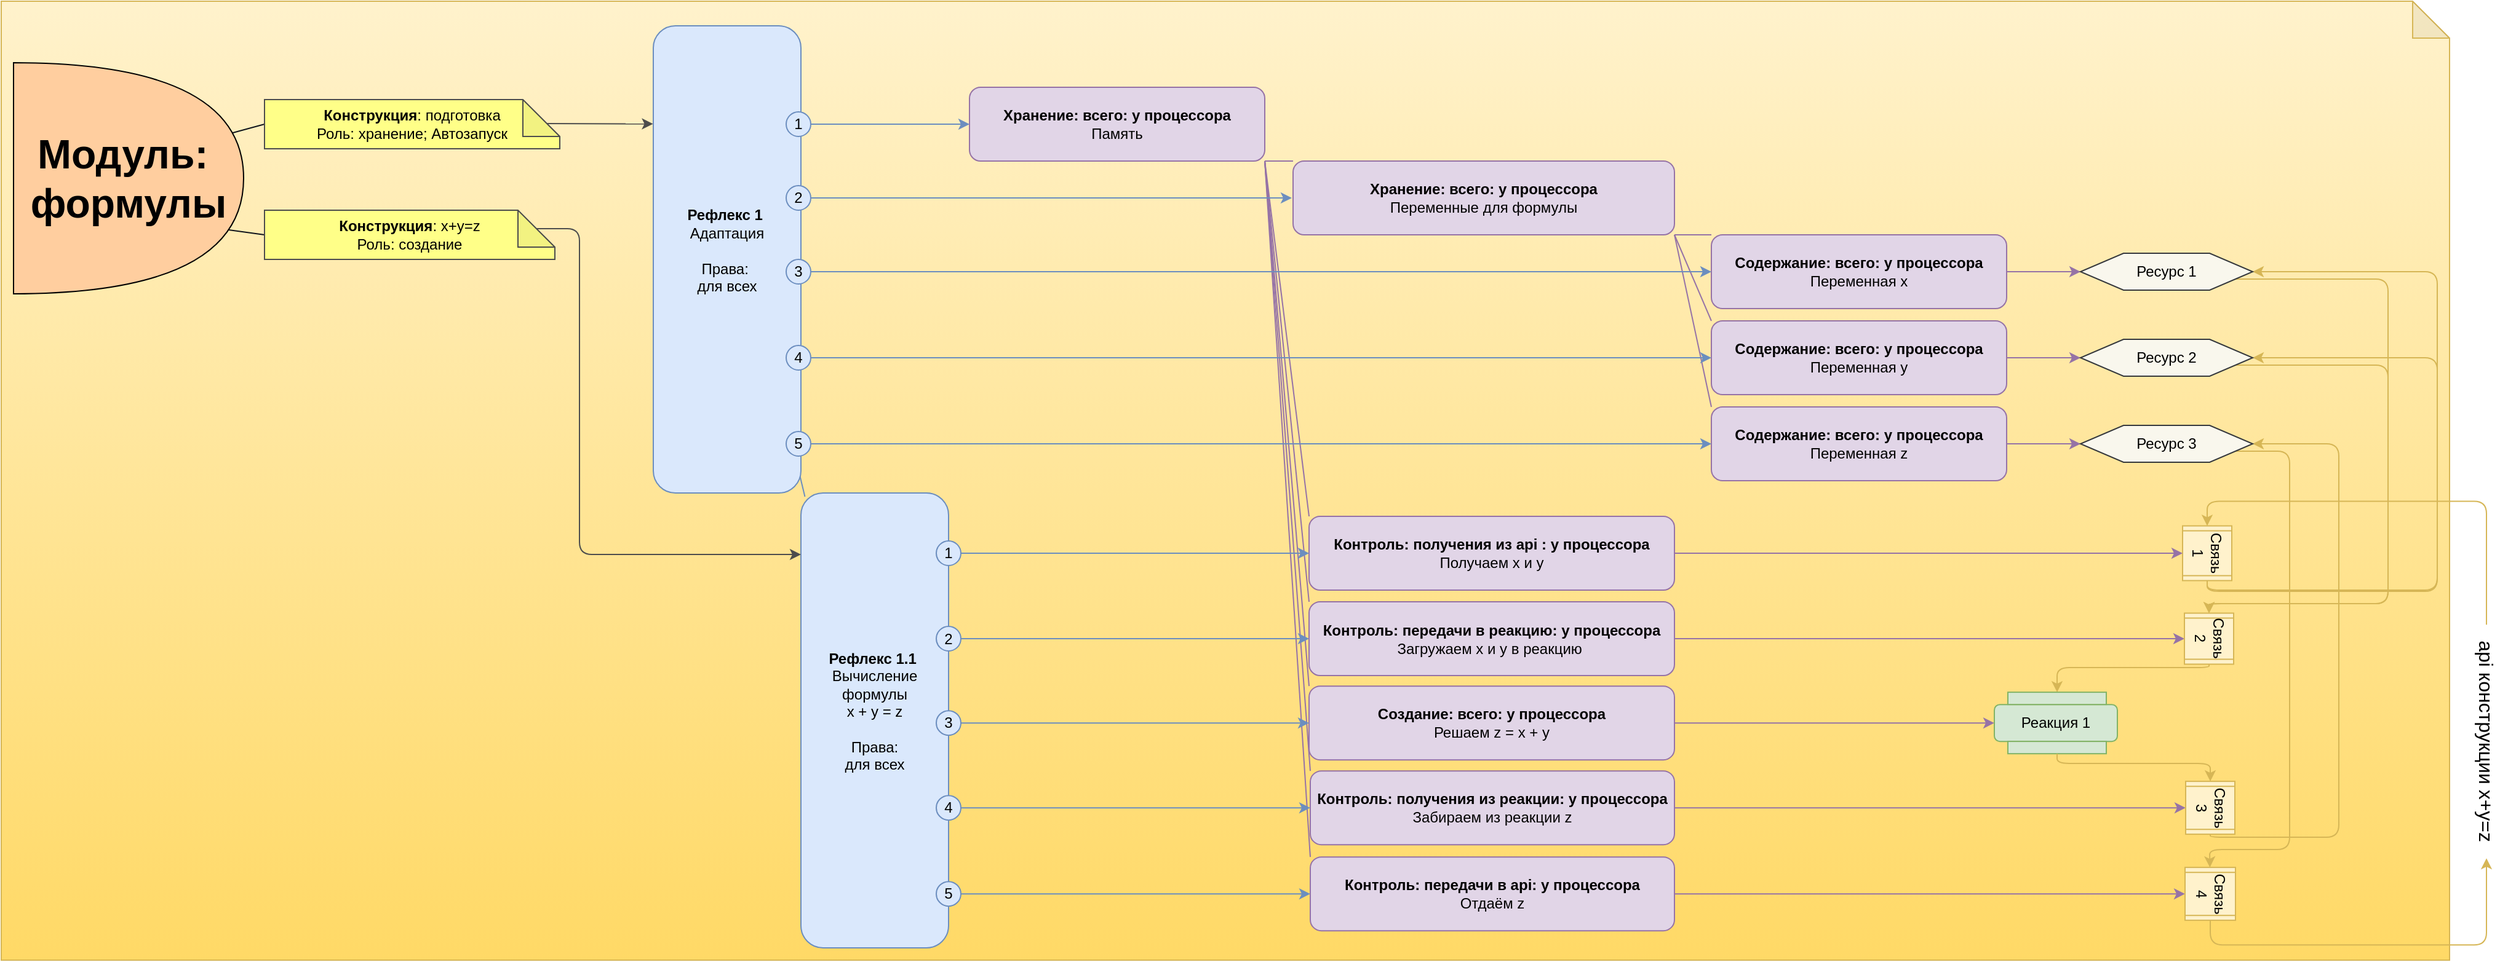 <mxfile version="13.0.3" type="device"><diagram id="IWoDQz7ktISckmcvzvKT" name="Page-1"><mxGraphModel dx="1749" dy="339" grid="1" gridSize="10" guides="1" tooltips="1" connect="1" arrows="1" fold="1" page="1" pageScale="1" pageWidth="291" pageHeight="413" math="0" shadow="0"><root><mxCell id="0"/><mxCell id="1" parent="0"/><mxCell id="nHxGfJBe9Yvu1xIb-pYi-101" value="" style="shape=note;whiteSpace=wrap;html=1;backgroundOutline=1;darkOpacity=0.05;fillColor=#fff2cc;strokeColor=#d6b656;gradientColor=#ffd966;" parent="1" vertex="1"><mxGeometry x="-890" y="30" width="1990" height="780" as="geometry"/></mxCell><mxCell id="nHxGfJBe9Yvu1xIb-pYi-81" style="edgeStyle=none;orthogonalLoop=1;jettySize=auto;html=1;entryX=0;entryY=0;entryDx=0;entryDy=0;strokeColor=#9673A6;exitX=1;exitY=1;exitDx=0;exitDy=0;endArrow=none;endFill=0;" parent="1" source="jNdQBvtchNghNJWm35QC-17" target="jNdQBvtchNghNJWm35QC-30" edge="1"><mxGeometry relative="1" as="geometry"><mxPoint x="160" y="145" as="sourcePoint"/></mxGeometry></mxCell><mxCell id="nHxGfJBe9Yvu1xIb-pYi-83" style="edgeStyle=none;orthogonalLoop=1;jettySize=auto;html=1;exitX=1;exitY=1;exitDx=0;exitDy=0;entryX=0;entryY=0;entryDx=0;entryDy=0;strokeColor=#9673A6;endArrow=none;endFill=0;" parent="1" source="jNdQBvtchNghNJWm35QC-17" target="nHxGfJBe9Yvu1xIb-pYi-44" edge="1"><mxGeometry relative="1" as="geometry"/></mxCell><mxCell id="nHxGfJBe9Yvu1xIb-pYi-84" style="edgeStyle=none;orthogonalLoop=1;jettySize=auto;html=1;exitX=1;exitY=1;exitDx=0;exitDy=0;entryX=0;entryY=0;entryDx=0;entryDy=0;endArrow=none;endFill=0;strokeColor=#9673A6;" parent="1" source="jNdQBvtchNghNJWm35QC-17" target="nHxGfJBe9Yvu1xIb-pYi-58" edge="1"><mxGeometry relative="1" as="geometry"/></mxCell><mxCell id="nHxGfJBe9Yvu1xIb-pYi-89" style="edgeStyle=none;orthogonalLoop=1;jettySize=auto;html=1;exitX=1;exitY=1;exitDx=0;exitDy=0;entryX=0;entryY=0;entryDx=0;entryDy=0;endArrow=none;endFill=0;strokeColor=#9673A6;" parent="1" source="jNdQBvtchNghNJWm35QC-17" target="nHxGfJBe9Yvu1xIb-pYi-70" edge="1"><mxGeometry relative="1" as="geometry"/></mxCell><mxCell id="nHxGfJBe9Yvu1xIb-pYi-90" style="edgeStyle=none;orthogonalLoop=1;jettySize=auto;html=1;exitX=1;exitY=1;exitDx=0;exitDy=0;entryX=0;entryY=0;entryDx=0;entryDy=0;endArrow=none;endFill=0;strokeColor=#9673A6;" parent="1" source="jNdQBvtchNghNJWm35QC-17" target="nHxGfJBe9Yvu1xIb-pYi-62" edge="1"><mxGeometry relative="1" as="geometry"/></mxCell><mxCell id="nHxGfJBe9Yvu1xIb-pYi-91" style="edgeStyle=none;orthogonalLoop=1;jettySize=auto;html=1;exitX=1;exitY=1;exitDx=0;exitDy=0;entryX=0;entryY=0;entryDx=0;entryDy=0;endArrow=none;endFill=0;strokeColor=#9673A6;" parent="1" source="jNdQBvtchNghNJWm35QC-17" target="nHxGfJBe9Yvu1xIb-pYi-64" edge="1"><mxGeometry relative="1" as="geometry"/></mxCell><mxCell id="jNdQBvtchNghNJWm35QC-17" value="&lt;b&gt;Хранение: всего: у&amp;nbsp;&lt;/b&gt;&lt;b&gt;процессора&lt;/b&gt;&lt;br&gt;Память" style="rounded=1;whiteSpace=wrap;html=1;fillColor=#E1D5E7;strokeColor=#9673A6;gradientColor=none;" parent="1" vertex="1"><mxGeometry x="-103" y="100" width="240" height="60" as="geometry"/></mxCell><mxCell id="WFIkOmxRutsBIOssCcOW-5" style="edgeStyle=orthogonalEdgeStyle;rounded=0;orthogonalLoop=1;jettySize=auto;html=1;exitX=1;exitY=0.5;exitDx=0;exitDy=0;entryX=0;entryY=0.5;entryDx=0;entryDy=0;strokeColor=#9673A6;" parent="1" source="jNdQBvtchNghNJWm35QC-48" target="WFIkOmxRutsBIOssCcOW-2" edge="1"><mxGeometry relative="1" as="geometry"/></mxCell><mxCell id="jNdQBvtchNghNJWm35QC-48" value="&lt;b&gt;Содержание: всего: у&amp;nbsp;&lt;/b&gt;&lt;b&gt;процессора&lt;/b&gt;&lt;br&gt;Переменная z" style="rounded=1;whiteSpace=wrap;html=1;fillColor=#e1d5e7;strokeColor=#9673a6;" parent="1" vertex="1"><mxGeometry x="500" y="360" width="240" height="60" as="geometry"/></mxCell><mxCell id="WFIkOmxRutsBIOssCcOW-6" style="edgeStyle=orthogonalEdgeStyle;rounded=1;orthogonalLoop=1;jettySize=auto;html=1;exitX=1;exitY=0.5;exitDx=0;exitDy=0;entryX=1;entryY=0.5;entryDx=0;entryDy=0;strokeColor=#D6B656;" parent="1" source="jNdQBvtchNghNJWm35QC-35" target="540S_wPe1lnna2anKehK-1" edge="1"><mxGeometry relative="1" as="geometry"><Array as="points"><mxPoint x="903" y="509"/><mxPoint x="1090" y="509"/><mxPoint x="1090" y="250"/></Array></mxGeometry></mxCell><mxCell id="WFIkOmxRutsBIOssCcOW-7" style="edgeStyle=orthogonalEdgeStyle;rounded=1;orthogonalLoop=1;jettySize=auto;html=1;exitX=1;exitY=0.5;exitDx=0;exitDy=0;entryX=1;entryY=0.5;entryDx=0;entryDy=0;strokeColor=#D6B656;" parent="1" source="jNdQBvtchNghNJWm35QC-35" target="WFIkOmxRutsBIOssCcOW-1" edge="1"><mxGeometry relative="1" as="geometry"><Array as="points"><mxPoint x="903" y="510"/><mxPoint x="1090" y="510"/><mxPoint x="1090" y="320"/></Array></mxGeometry></mxCell><mxCell id="jNdQBvtchNghNJWm35QC-35" value="Связь 1" style="shape=process;whiteSpace=wrap;html=1;backgroundOutline=1;fillColor=#fff2cc;strokeColor=#D6B656;rotation=90;" parent="1" vertex="1"><mxGeometry x="880.75" y="459" width="44.5" height="40" as="geometry"/></mxCell><mxCell id="nHxGfJBe9Yvu1xIb-pYi-92" style="edgeStyle=none;orthogonalLoop=1;jettySize=auto;html=1;exitX=1;exitY=1;exitDx=0;exitDy=0;entryX=0;entryY=0;entryDx=0;entryDy=0;endArrow=none;endFill=0;strokeColor=#9673A6;" parent="1" source="nHxGfJBe9Yvu1xIb-pYi-44" target="jNdQBvtchNghNJWm35QC-46" edge="1"><mxGeometry relative="1" as="geometry"/></mxCell><mxCell id="nHxGfJBe9Yvu1xIb-pYi-93" style="edgeStyle=none;orthogonalLoop=1;jettySize=auto;html=1;exitX=1;exitY=1;exitDx=0;exitDy=0;entryX=0;entryY=0;entryDx=0;entryDy=0;endArrow=none;endFill=0;strokeColor=#9673A6;" parent="1" source="nHxGfJBe9Yvu1xIb-pYi-44" target="jNdQBvtchNghNJWm35QC-47" edge="1"><mxGeometry relative="1" as="geometry"/></mxCell><mxCell id="nHxGfJBe9Yvu1xIb-pYi-94" style="edgeStyle=none;orthogonalLoop=1;jettySize=auto;html=1;exitX=1;exitY=1;exitDx=0;exitDy=0;entryX=0;entryY=0;entryDx=0;entryDy=0;endArrow=none;endFill=0;strokeColor=#9673A6;" parent="1" source="nHxGfJBe9Yvu1xIb-pYi-44" target="jNdQBvtchNghNJWm35QC-48" edge="1"><mxGeometry relative="1" as="geometry"/></mxCell><mxCell id="nHxGfJBe9Yvu1xIb-pYi-44" value="&lt;b&gt;Хранение: всего: у&amp;nbsp;&lt;/b&gt;&lt;b&gt;процессора&lt;/b&gt;&lt;br&gt;Переменные для формулы" style="rounded=1;whiteSpace=wrap;html=1;fillColor=#e1d5e7;strokeColor=#9673a6;gradientColor=none;" parent="1" vertex="1"><mxGeometry x="160" y="160" width="310" height="60" as="geometry"/></mxCell><mxCell id="WFIkOmxRutsBIOssCcOW-3" style="edgeStyle=orthogonalEdgeStyle;rounded=0;orthogonalLoop=1;jettySize=auto;html=1;exitX=1;exitY=0.5;exitDx=0;exitDy=0;entryX=0;entryY=0.5;entryDx=0;entryDy=0;strokeColor=#9673A6;" parent="1" source="jNdQBvtchNghNJWm35QC-46" target="540S_wPe1lnna2anKehK-1" edge="1"><mxGeometry relative="1" as="geometry"/></mxCell><mxCell id="jNdQBvtchNghNJWm35QC-46" value="&lt;b&gt;Содержание: всего: у&amp;nbsp;&lt;/b&gt;&lt;b&gt;процессора&lt;/b&gt;&lt;br&gt;Переменная x" style="rounded=1;whiteSpace=wrap;html=1;fillColor=#e1d5e7;strokeColor=#9673A6;" parent="1" vertex="1"><mxGeometry x="500" y="220" width="240" height="60" as="geometry"/></mxCell><mxCell id="WFIkOmxRutsBIOssCcOW-4" style="edgeStyle=orthogonalEdgeStyle;rounded=0;orthogonalLoop=1;jettySize=auto;html=1;exitX=1;exitY=0.5;exitDx=0;exitDy=0;entryX=0;entryY=0.5;entryDx=0;entryDy=0;strokeColor=#9673A6;" parent="1" source="jNdQBvtchNghNJWm35QC-47" target="WFIkOmxRutsBIOssCcOW-1" edge="1"><mxGeometry relative="1" as="geometry"/></mxCell><mxCell id="jNdQBvtchNghNJWm35QC-47" value="&lt;b&gt;Содержание: всего: у&amp;nbsp;&lt;/b&gt;&lt;b&gt;процессора&lt;/b&gt;&lt;br&gt;Переменная y" style="rounded=1;whiteSpace=wrap;html=1;fillColor=#e1d5e7;strokeColor=#9673a6;" parent="1" vertex="1"><mxGeometry x="500" y="290" width="240" height="60" as="geometry"/></mxCell><mxCell id="nHxGfJBe9Yvu1xIb-pYi-142" style="edgeStyle=orthogonalEdgeStyle;orthogonalLoop=1;jettySize=auto;html=1;exitX=1;exitY=0.5;exitDx=0;exitDy=0;entryX=0.5;entryY=1;entryDx=0;entryDy=0;endArrow=classic;endFill=1;strokeColor=#9673A6;" parent="1" source="jNdQBvtchNghNJWm35QC-30" target="jNdQBvtchNghNJWm35QC-35" edge="1"><mxGeometry relative="1" as="geometry"/></mxCell><mxCell id="jNdQBvtchNghNJWm35QC-30" value="&lt;b&gt;Контроль:&amp;nbsp;&lt;/b&gt;&lt;b&gt;получения из&amp;nbsp;&lt;/b&gt;&lt;b&gt;api : у&amp;nbsp;&lt;/b&gt;&lt;b&gt;процессора&lt;/b&gt;&lt;br&gt;Получаем x и y" style="rounded=1;whiteSpace=wrap;html=1;fillColor=#e1d5e7;strokeColor=#9673A6;gradientColor=none;" parent="1" vertex="1"><mxGeometry x="173" y="449" width="297" height="60" as="geometry"/></mxCell><mxCell id="nHxGfJBe9Yvu1xIb-pYi-143" style="edgeStyle=orthogonalEdgeStyle;orthogonalLoop=1;jettySize=auto;html=1;exitX=1;exitY=0.5;exitDx=0;exitDy=0;entryX=0.5;entryY=1;entryDx=0;entryDy=0;endArrow=classic;endFill=1;strokeColor=#9673A6;" parent="1" source="nHxGfJBe9Yvu1xIb-pYi-58" target="nHxGfJBe9Yvu1xIb-pYi-102" edge="1"><mxGeometry relative="1" as="geometry"/></mxCell><mxCell id="nHxGfJBe9Yvu1xIb-pYi-58" value="&lt;b&gt;Контроль: передачи в реакцию: у&amp;nbsp;&lt;/b&gt;&lt;b&gt;процессора&lt;/b&gt;&lt;br&gt;Загружаем x и y в реакцию&amp;nbsp;" style="rounded=1;whiteSpace=wrap;html=1;fillColor=#e1d5e7;strokeColor=#9673a6;gradientColor=none;" parent="1" vertex="1"><mxGeometry x="173" y="518.5" width="297" height="60" as="geometry"/></mxCell><mxCell id="nHxGfJBe9Yvu1xIb-pYi-145" style="edgeStyle=orthogonalEdgeStyle;orthogonalLoop=1;jettySize=auto;html=1;exitX=1;exitY=0.5;exitDx=0;exitDy=0;entryX=0.5;entryY=1;entryDx=0;entryDy=0;endArrow=classic;endFill=1;strokeColor=#9673A6;" parent="1" source="nHxGfJBe9Yvu1xIb-pYi-62" target="nHxGfJBe9Yvu1xIb-pYi-108" edge="1"><mxGeometry relative="1" as="geometry"/></mxCell><mxCell id="nHxGfJBe9Yvu1xIb-pYi-62" value="&lt;b&gt;Контроль: получения из реакции: у&amp;nbsp;&lt;/b&gt;&lt;b&gt;процессора&lt;/b&gt;&lt;br&gt;Забираем из реакции z" style="rounded=1;whiteSpace=wrap;html=1;fillColor=#e1d5e7;strokeColor=#9673a6;gradientColor=none;" parent="1" vertex="1"><mxGeometry x="174" y="656.07" width="296" height="60" as="geometry"/></mxCell><mxCell id="nHxGfJBe9Yvu1xIb-pYi-146" style="edgeStyle=orthogonalEdgeStyle;orthogonalLoop=1;jettySize=auto;html=1;exitX=1;exitY=0.5;exitDx=0;exitDy=0;entryX=0.5;entryY=1;entryDx=0;entryDy=0;endArrow=classic;endFill=1;strokeColor=#9673A6;" parent="1" source="nHxGfJBe9Yvu1xIb-pYi-64" target="nHxGfJBe9Yvu1xIb-pYi-112" edge="1"><mxGeometry relative="1" as="geometry"/></mxCell><mxCell id="nHxGfJBe9Yvu1xIb-pYi-64" value="&lt;b&gt;Контроль: передачи в api: у&amp;nbsp;&lt;/b&gt;&lt;b&gt;процессора&lt;/b&gt;&lt;br&gt;Отдаём z" style="rounded=1;whiteSpace=wrap;html=1;fillColor=#e1d5e7;strokeColor=#9673a6;gradientColor=none;" parent="1" vertex="1"><mxGeometry x="174" y="726.07" width="296" height="60" as="geometry"/></mxCell><mxCell id="nHxGfJBe9Yvu1xIb-pYi-144" style="orthogonalLoop=1;jettySize=auto;html=1;exitX=1;exitY=0.5;exitDx=0;exitDy=0;endArrow=classic;endFill=1;strokeColor=#9673A6;entryX=0;entryY=0.5;entryDx=0;entryDy=0;" parent="1" source="nHxGfJBe9Yvu1xIb-pYi-70" target="jNdQBvtchNghNJWm35QC-61" edge="1"><mxGeometry relative="1" as="geometry"/></mxCell><mxCell id="nHxGfJBe9Yvu1xIb-pYi-70" value="&lt;b&gt;Создание: всего: у&amp;nbsp;&lt;/b&gt;&lt;b&gt;процессора&lt;/b&gt;&lt;br&gt;Решаем z = x + y" style="rounded=1;whiteSpace=wrap;html=1;fillColor=#e1d5e7;strokeColor=#9673a6;" parent="1" vertex="1"><mxGeometry x="173" y="587.07" width="297" height="60" as="geometry"/></mxCell><mxCell id="nHxGfJBe9Yvu1xIb-pYi-115" style="orthogonalLoop=1;jettySize=auto;html=1;endArrow=classic;endFill=1;strokeColor=#6C8EBF;entryX=0;entryY=0.5;entryDx=0;entryDy=0;exitX=1;exitY=0.5;exitDx=0;exitDy=0;" parent="1" source="nHxGfJBe9Yvu1xIb-pYi-120" target="jNdQBvtchNghNJWm35QC-30" edge="1"><mxGeometry relative="1" as="geometry"/></mxCell><mxCell id="ME2nuKsU9sZMFdLwtgpt-5" style="rounded=0;orthogonalLoop=1;jettySize=auto;html=1;entryX=0.97;entryY=0.933;entryDx=0;entryDy=0;entryPerimeter=0;endArrow=none;endFill=0;exitX=0.027;exitY=0.008;exitDx=0;exitDy=0;exitPerimeter=0;strokeColor=#6C8EBF;" parent="1" source="nHxGfJBe9Yvu1xIb-pYi-95" target="ME2nuKsU9sZMFdLwtgpt-3" edge="1"><mxGeometry relative="1" as="geometry"><mxPoint x="-240" y="170" as="sourcePoint"/></mxGeometry></mxCell><mxCell id="ME2nuKsU9sZMFdLwtgpt-11" style="rounded=1;orthogonalLoop=1;jettySize=auto;html=1;exitX=1;exitY=0.5;exitDx=0;exitDy=0;endArrow=classic;endFill=1;strokeColor=#6C8EBF;" parent="1" source="ME2nuKsU9sZMFdLwtgpt-18" edge="1"><mxGeometry relative="1" as="geometry"><mxPoint x="159" y="190" as="targetPoint"/></mxGeometry></mxCell><mxCell id="ME2nuKsU9sZMFdLwtgpt-12" style="edgeStyle=none;rounded=1;orthogonalLoop=1;jettySize=auto;html=1;exitX=1;exitY=0.5;exitDx=0;exitDy=0;entryX=0;entryY=0.5;entryDx=0;entryDy=0;endArrow=classic;endFill=1;strokeColor=#6C8EBF;" parent="1" source="ME2nuKsU9sZMFdLwtgpt-22" target="jNdQBvtchNghNJWm35QC-46" edge="1"><mxGeometry relative="1" as="geometry"/></mxCell><mxCell id="nHxGfJBe9Yvu1xIb-pYi-95" value="&lt;b&gt;Рефлекс 1.1&lt;/b&gt;&lt;span&gt;&amp;nbsp;&lt;/span&gt;&lt;br&gt;&lt;span&gt;Вычисление формулы &lt;br&gt;x + y = z&lt;br&gt;&lt;br&gt;Права: &lt;br&gt;для всех&lt;br&gt;&lt;br&gt;&lt;/span&gt;" style="rounded=1;whiteSpace=wrap;html=1;strokeColor=#6C8EBF;fillColor=#DAE8FC;align=center;verticalAlign=middle;" parent="1" vertex="1"><mxGeometry x="-240" y="430" width="120" height="370" as="geometry"/></mxCell><mxCell id="WFIkOmxRutsBIOssCcOW-10" style="edgeStyle=orthogonalEdgeStyle;rounded=1;orthogonalLoop=1;jettySize=auto;html=1;exitX=1;exitY=0.5;exitDx=0;exitDy=0;entryX=0.5;entryY=0;entryDx=0;entryDy=0;strokeColor=#D6B656;" parent="1" source="nHxGfJBe9Yvu1xIb-pYi-102" target="LBzMdRxcGkZavjEwAaso-1" edge="1"><mxGeometry relative="1" as="geometry"><Array as="points"><mxPoint x="905" y="572"/><mxPoint x="781" y="572"/></Array></mxGeometry></mxCell><mxCell id="nHxGfJBe9Yvu1xIb-pYi-102" value="Связь 2" style="shape=process;whiteSpace=wrap;html=1;backgroundOutline=1;fillColor=#fff2cc;strokeColor=#D6B656;rotation=90;" parent="1" vertex="1"><mxGeometry x="883.75" y="528.5" width="41.5" height="40" as="geometry"/></mxCell><mxCell id="WFIkOmxRutsBIOssCcOW-12" style="rounded=1;orthogonalLoop=1;jettySize=auto;html=1;exitX=1;exitY=0.5;exitDx=0;exitDy=0;entryX=1;entryY=0.5;entryDx=0;entryDy=0;strokeColor=#D6B656;edgeStyle=orthogonalEdgeStyle;" parent="1" source="nHxGfJBe9Yvu1xIb-pYi-108" target="WFIkOmxRutsBIOssCcOW-2" edge="1"><mxGeometry relative="1" as="geometry"><Array as="points"><mxPoint x="906" y="710"/><mxPoint x="1010" y="710"/><mxPoint x="1010" y="390"/></Array></mxGeometry></mxCell><mxCell id="nHxGfJBe9Yvu1xIb-pYi-108" value="Связь 3" style="shape=process;whiteSpace=wrap;html=1;backgroundOutline=1;fillColor=#fff2cc;strokeColor=#D6B656;rotation=90;" parent="1" vertex="1"><mxGeometry x="884" y="666.07" width="43" height="40" as="geometry"/></mxCell><mxCell id="WFIkOmxRutsBIOssCcOW-16" style="edgeStyle=orthogonalEdgeStyle;rounded=1;orthogonalLoop=1;jettySize=auto;html=1;exitX=1;exitY=0.5;exitDx=0;exitDy=0;entryX=1;entryY=0.5;entryDx=0;entryDy=0;strokeColor=#D6B656;" parent="1" source="nHxGfJBe9Yvu1xIb-pYi-112" target="WFIkOmxRutsBIOssCcOW-13" edge="1"><mxGeometry relative="1" as="geometry"/></mxCell><mxCell id="nHxGfJBe9Yvu1xIb-pYi-112" value="Связь 4" style="shape=process;whiteSpace=wrap;html=1;backgroundOutline=1;fillColor=#fff2cc;strokeColor=#D6B656;rotation=90;" parent="1" vertex="1"><mxGeometry x="884" y="735.57" width="43" height="41" as="geometry"/></mxCell><mxCell id="nHxGfJBe9Yvu1xIb-pYi-116" style="edgeStyle=orthogonalEdgeStyle;orthogonalLoop=1;jettySize=auto;html=1;endArrow=classic;endFill=1;strokeColor=#6C8EBF;entryX=0;entryY=0.5;entryDx=0;entryDy=0;" parent="1" source="nHxGfJBe9Yvu1xIb-pYi-121" target="nHxGfJBe9Yvu1xIb-pYi-58" edge="1"><mxGeometry relative="1" as="geometry"><mxPoint x="-120.0" y="548.154" as="sourcePoint"/><mxPoint x="170" y="548" as="targetPoint"/><Array as="points"/></mxGeometry></mxCell><mxCell id="nHxGfJBe9Yvu1xIb-pYi-117" style="edgeStyle=orthogonalEdgeStyle;orthogonalLoop=1;jettySize=auto;html=1;endArrow=classic;endFill=1;strokeColor=#6C8EBF;entryX=0;entryY=0.5;entryDx=0;entryDy=0;" parent="1" source="nHxGfJBe9Yvu1xIb-pYi-124" target="nHxGfJBe9Yvu1xIb-pYi-70" edge="1"><mxGeometry relative="1" as="geometry"><mxPoint x="-120.0" y="616.724" as="sourcePoint"/><mxPoint x="170" y="617" as="targetPoint"/><Array as="points"/></mxGeometry></mxCell><mxCell id="nHxGfJBe9Yvu1xIb-pYi-118" style="edgeStyle=orthogonalEdgeStyle;orthogonalLoop=1;jettySize=auto;html=1;endArrow=classic;endFill=1;strokeColor=#6C8EBF;entryX=0;entryY=0.5;entryDx=0;entryDy=0;" parent="1" source="nHxGfJBe9Yvu1xIb-pYi-126" target="nHxGfJBe9Yvu1xIb-pYi-62" edge="1"><mxGeometry relative="1" as="geometry"><mxPoint x="-120.0" y="691.724" as="sourcePoint"/><mxPoint x="170" y="692" as="targetPoint"/><Array as="points"/></mxGeometry></mxCell><mxCell id="nHxGfJBe9Yvu1xIb-pYi-119" style="edgeStyle=orthogonalEdgeStyle;orthogonalLoop=1;jettySize=auto;html=1;endArrow=classic;endFill=1;strokeColor=#6C8EBF;entryX=0;entryY=0.5;entryDx=0;entryDy=0;" parent="1" source="nHxGfJBe9Yvu1xIb-pYi-128" target="nHxGfJBe9Yvu1xIb-pYi-64" edge="1"><mxGeometry relative="1" as="geometry"><mxPoint x="-120.0" y="766.744" as="sourcePoint"/><mxPoint x="170" y="767" as="targetPoint"/><Array as="points"/></mxGeometry></mxCell><mxCell id="nHxGfJBe9Yvu1xIb-pYi-120" value="1" style="ellipse;whiteSpace=wrap;html=1;strokeColor=#6C8EBF;fillColor=#DAE8FC;" parent="1" vertex="1"><mxGeometry x="-130" y="469" width="20" height="20" as="geometry"/></mxCell><mxCell id="nHxGfJBe9Yvu1xIb-pYi-121" value="2" style="ellipse;whiteSpace=wrap;html=1;strokeColor=#6C8EBF;fillColor=#DAE8FC;" parent="1" vertex="1"><mxGeometry x="-130" y="538.5" width="20" height="20" as="geometry"/></mxCell><mxCell id="nHxGfJBe9Yvu1xIb-pYi-124" value="3" style="ellipse;whiteSpace=wrap;html=1;strokeColor=#6C8EBF;fillColor=#DAE8FC;" parent="1" vertex="1"><mxGeometry x="-130" y="607.07" width="20" height="20" as="geometry"/></mxCell><mxCell id="nHxGfJBe9Yvu1xIb-pYi-126" value="4" style="ellipse;whiteSpace=wrap;html=1;strokeColor=#6C8EBF;fillColor=#DAE8FC;" parent="1" vertex="1"><mxGeometry x="-130" y="676.07" width="20" height="20" as="geometry"/></mxCell><mxCell id="nHxGfJBe9Yvu1xIb-pYi-128" value="5" style="ellipse;whiteSpace=wrap;html=1;strokeColor=#6C8EBF;fillColor=#DAE8FC;" parent="1" vertex="1"><mxGeometry x="-130" y="746.07" width="20" height="20" as="geometry"/></mxCell><mxCell id="SzVXZZs9LK40zCadxzkv-32" value="" style="group" parent="1" vertex="1" connectable="0"><mxGeometry x="730" y="592.07" width="100" height="50" as="geometry"/></mxCell><mxCell id="jNdQBvtchNghNJWm35QC-61" value="Реакция&amp;nbsp;1" style="rounded=1;whiteSpace=wrap;html=1;fillColor=#d5e8d4;strokeColor=#82B366;" parent="SzVXZZs9LK40zCadxzkv-32" vertex="1"><mxGeometry y="10" width="100" height="30" as="geometry"/></mxCell><mxCell id="LBzMdRxcGkZavjEwAaso-1" value="" style="rounded=0;whiteSpace=wrap;html=1;fillColor=#D5E8D4;strokeColor=#82B366;" parent="SzVXZZs9LK40zCadxzkv-32" vertex="1"><mxGeometry x="11" width="80" height="10" as="geometry"/></mxCell><mxCell id="LBzMdRxcGkZavjEwAaso-3" value="" style="rounded=0;whiteSpace=wrap;html=1;fillColor=#D5E8D4;strokeColor=#82B366;" parent="SzVXZZs9LK40zCadxzkv-32" vertex="1"><mxGeometry x="11" y="40" width="80" height="10" as="geometry"/></mxCell><mxCell id="ME2nuKsU9sZMFdLwtgpt-10" style="rounded=1;orthogonalLoop=1;jettySize=auto;html=1;exitX=0;exitY=0;exitDx=221;exitDy=15;exitPerimeter=0;endArrow=classic;endFill=1;strokeColor=#4D4D4D;edgeStyle=orthogonalEdgeStyle;" parent="1" source="8HSw0tYaUXD2y34s136C-14" edge="1"><mxGeometry relative="1" as="geometry"><mxPoint x="-240" y="480" as="targetPoint"/><Array as="points"><mxPoint x="-420" y="215"/><mxPoint x="-420" y="480"/><mxPoint x="-240" y="480"/></Array></mxGeometry></mxCell><mxCell id="ME2nuKsU9sZMFdLwtgpt-16" style="edgeStyle=none;rounded=1;orthogonalLoop=1;jettySize=auto;html=1;exitX=0;exitY=0.5;exitDx=0;exitDy=0;exitPerimeter=0;entryX=0.931;entryY=0.723;entryDx=0;entryDy=0;entryPerimeter=0;endArrow=none;endFill=0;strokeColor=#10151C;" parent="1" source="8HSw0tYaUXD2y34s136C-14" target="ME2nuKsU9sZMFdLwtgpt-15" edge="1"><mxGeometry relative="1" as="geometry"/></mxCell><mxCell id="8HSw0tYaUXD2y34s136C-14" value="&lt;b&gt;Конструкция&lt;/b&gt;:&amp;nbsp;x+y=z&lt;br&gt;Роль: создание" style="shape=note;whiteSpace=wrap;html=1;backgroundOutline=1;darkOpacity=0.05;fillColor=#FFFF88;strokeColor=#4D4D4D;" parent="1" vertex="1"><mxGeometry x="-676" y="200" width="236" height="40" as="geometry"/></mxCell><mxCell id="WFIkOmxRutsBIOssCcOW-8" style="rounded=1;orthogonalLoop=1;jettySize=auto;html=1;exitX=1;exitY=0.75;exitDx=0;exitDy=0;entryX=0;entryY=0.5;entryDx=0;entryDy=0;strokeColor=#D6B656;edgeStyle=orthogonalEdgeStyle;" parent="1" source="540S_wPe1lnna2anKehK-1" target="nHxGfJBe9Yvu1xIb-pYi-102" edge="1"><mxGeometry relative="1" as="geometry"><Array as="points"><mxPoint x="1050" y="256"/><mxPoint x="1050" y="520"/><mxPoint x="905" y="520"/></Array></mxGeometry></mxCell><mxCell id="540S_wPe1lnna2anKehK-1" value="Ресурс 1" style="shape=hexagon;perimeter=hexagonPerimeter2;whiteSpace=wrap;html=1;fillColor=#f9f7ed;strokeColor=#36393d;" parent="1" vertex="1"><mxGeometry x="800" y="235" width="140" height="30" as="geometry"/></mxCell><mxCell id="WFIkOmxRutsBIOssCcOW-9" style="edgeStyle=orthogonalEdgeStyle;rounded=1;orthogonalLoop=1;jettySize=auto;html=1;exitX=1;exitY=0.75;exitDx=0;exitDy=0;entryX=0;entryY=0.5;entryDx=0;entryDy=0;strokeColor=#D6B656;" parent="1" source="WFIkOmxRutsBIOssCcOW-1" target="nHxGfJBe9Yvu1xIb-pYi-102" edge="1"><mxGeometry relative="1" as="geometry"><Array as="points"><mxPoint x="1050" y="326"/><mxPoint x="1050" y="520"/><mxPoint x="905" y="520"/></Array></mxGeometry></mxCell><mxCell id="WFIkOmxRutsBIOssCcOW-1" value="Ресурс 2" style="shape=hexagon;perimeter=hexagonPerimeter2;whiteSpace=wrap;html=1;fillColor=#f9f7ed;strokeColor=#36393d;" parent="1" vertex="1"><mxGeometry x="800" y="305" width="140" height="30" as="geometry"/></mxCell><mxCell id="WFIkOmxRutsBIOssCcOW-15" style="edgeStyle=orthogonalEdgeStyle;rounded=1;orthogonalLoop=1;jettySize=auto;html=1;exitX=1;exitY=0.75;exitDx=0;exitDy=0;strokeColor=#D6B656;" parent="1" source="WFIkOmxRutsBIOssCcOW-2" target="nHxGfJBe9Yvu1xIb-pYi-112" edge="1"><mxGeometry relative="1" as="geometry"><Array as="points"><mxPoint x="970" y="396"/><mxPoint x="970" y="720"/><mxPoint x="905" y="720"/></Array></mxGeometry></mxCell><mxCell id="WFIkOmxRutsBIOssCcOW-2" value="Ресурс 3" style="shape=hexagon;perimeter=hexagonPerimeter2;whiteSpace=wrap;html=1;fillColor=#f9f7ed;strokeColor=#36393d;" parent="1" vertex="1"><mxGeometry x="800" y="375" width="140" height="30" as="geometry"/></mxCell><mxCell id="WFIkOmxRutsBIOssCcOW-11" style="edgeStyle=orthogonalEdgeStyle;rounded=1;orthogonalLoop=1;jettySize=auto;html=1;exitX=0.5;exitY=1;exitDx=0;exitDy=0;entryX=0;entryY=0.5;entryDx=0;entryDy=0;strokeColor=#D6B656;" parent="1" source="LBzMdRxcGkZavjEwAaso-3" target="nHxGfJBe9Yvu1xIb-pYi-108" edge="1"><mxGeometry relative="1" as="geometry"><Array as="points"><mxPoint x="781" y="650"/><mxPoint x="906" y="650"/></Array></mxGeometry></mxCell><mxCell id="WFIkOmxRutsBIOssCcOW-14" style="edgeStyle=orthogonalEdgeStyle;rounded=1;orthogonalLoop=1;jettySize=auto;html=1;exitX=0;exitY=0.5;exitDx=0;exitDy=0;entryX=0;entryY=0.5;entryDx=0;entryDy=0;strokeColor=#D6B656;" parent="1" source="WFIkOmxRutsBIOssCcOW-13" target="jNdQBvtchNghNJWm35QC-35" edge="1"><mxGeometry relative="1" as="geometry"/></mxCell><mxCell id="WFIkOmxRutsBIOssCcOW-13" value="api конструкции x+y=z" style="text;html=1;strokeColor=none;fillColor=none;align=center;verticalAlign=middle;whiteSpace=wrap;rounded=0;rotation=90;fontStyle=0;fontSize=16;" parent="1" vertex="1"><mxGeometry x="1035" y="622.07" width="190" height="20" as="geometry"/></mxCell><mxCell id="ME2nuKsU9sZMFdLwtgpt-9" style="rounded=1;orthogonalLoop=1;jettySize=auto;html=1;exitX=0.954;exitY=0.488;exitDx=0;exitDy=0;exitPerimeter=0;endArrow=classic;endFill=1;strokeColor=#4D4D4D;entryX=-0.002;entryY=0.21;entryDx=0;entryDy=0;entryPerimeter=0;" parent="1" source="ME2nuKsU9sZMFdLwtgpt-1" target="ME2nuKsU9sZMFdLwtgpt-3" edge="1"><mxGeometry relative="1" as="geometry"/></mxCell><mxCell id="ME2nuKsU9sZMFdLwtgpt-17" style="edgeStyle=none;rounded=1;orthogonalLoop=1;jettySize=auto;html=1;exitX=0;exitY=0.5;exitDx=0;exitDy=0;exitPerimeter=0;entryX=0.951;entryY=0.304;entryDx=0;entryDy=0;entryPerimeter=0;endArrow=none;endFill=0;strokeColor=#10151C;" parent="1" source="ME2nuKsU9sZMFdLwtgpt-1" target="ME2nuKsU9sZMFdLwtgpt-15" edge="1"><mxGeometry relative="1" as="geometry"/></mxCell><mxCell id="ME2nuKsU9sZMFdLwtgpt-1" value="&lt;b&gt;Конструкция&lt;/b&gt;:&amp;nbsp;подготовка&lt;br&gt;Роль: хранение; Автозапуск" style="shape=note;whiteSpace=wrap;html=1;backgroundOutline=1;darkOpacity=0.05;fillColor=#FFFF88;strokeColor=#4D4D4D;" parent="1" vertex="1"><mxGeometry x="-676" y="110" width="240" height="40" as="geometry"/></mxCell><mxCell id="ME2nuKsU9sZMFdLwtgpt-8" style="edgeStyle=orthogonalEdgeStyle;rounded=1;orthogonalLoop=1;jettySize=auto;html=1;exitX=1;exitY=0.5;exitDx=0;exitDy=0;endArrow=classic;endFill=1;strokeColor=#6C8EBF;" parent="1" source="ME2nuKsU9sZMFdLwtgpt-23" target="jNdQBvtchNghNJWm35QC-17" edge="1"><mxGeometry relative="1" as="geometry"><Array as="points"/></mxGeometry></mxCell><mxCell id="ME2nuKsU9sZMFdLwtgpt-3" value="&lt;b&gt;Рефлекс 1&lt;/b&gt;&lt;span&gt;&amp;nbsp;&lt;/span&gt;&lt;br&gt;&lt;span&gt;Адаптация&lt;br&gt;&lt;br&gt;&lt;/span&gt;Права:&amp;nbsp;&lt;br&gt;для всех&lt;span&gt;&lt;br&gt;&lt;br&gt;&lt;/span&gt;" style="rounded=1;whiteSpace=wrap;html=1;strokeColor=#6C8EBF;fillColor=#DAE8FC;align=center;verticalAlign=middle;" parent="1" vertex="1"><mxGeometry x="-360" y="50" width="120" height="380" as="geometry"/></mxCell><mxCell id="ME2nuKsU9sZMFdLwtgpt-15" value="&lt;b style=&quot;font-size: 33px&quot;&gt;Модуль:&amp;nbsp;&lt;br&gt;формулы&lt;br&gt;&lt;/b&gt;" style="shape=or;whiteSpace=wrap;html=1;fillColor=#FFCE9F;" parent="1" vertex="1"><mxGeometry x="-880" y="80" width="187" height="188" as="geometry"/></mxCell><mxCell id="ME2nuKsU9sZMFdLwtgpt-18" value="2" style="ellipse;whiteSpace=wrap;html=1;strokeColor=#6C8EBF;fillColor=#DAE8FC;" parent="1" vertex="1"><mxGeometry x="-252" y="180" width="20" height="20" as="geometry"/></mxCell><mxCell id="ME2nuKsU9sZMFdLwtgpt-25" style="edgeStyle=none;rounded=1;orthogonalLoop=1;jettySize=auto;html=1;exitX=1;exitY=0.5;exitDx=0;exitDy=0;endArrow=classic;endFill=1;strokeColor=#6C8EBF;entryX=0;entryY=0.5;entryDx=0;entryDy=0;" parent="1" source="ME2nuKsU9sZMFdLwtgpt-20" target="jNdQBvtchNghNJWm35QC-48" edge="1"><mxGeometry relative="1" as="geometry"/></mxCell><mxCell id="ME2nuKsU9sZMFdLwtgpt-20" value="5" style="ellipse;whiteSpace=wrap;html=1;strokeColor=#6C8EBF;fillColor=#DAE8FC;" parent="1" vertex="1"><mxGeometry x="-252" y="380" width="20" height="20" as="geometry"/></mxCell><mxCell id="ME2nuKsU9sZMFdLwtgpt-24" style="edgeStyle=none;rounded=1;orthogonalLoop=1;jettySize=auto;html=1;exitX=1;exitY=0.5;exitDx=0;exitDy=0;entryX=0;entryY=0.5;entryDx=0;entryDy=0;endArrow=classic;endFill=1;strokeColor=#6C8EBF;" parent="1" source="ME2nuKsU9sZMFdLwtgpt-21" target="jNdQBvtchNghNJWm35QC-47" edge="1"><mxGeometry relative="1" as="geometry"/></mxCell><mxCell id="ME2nuKsU9sZMFdLwtgpt-21" value="4" style="ellipse;whiteSpace=wrap;html=1;strokeColor=#6C8EBF;fillColor=#DAE8FC;" parent="1" vertex="1"><mxGeometry x="-252" y="310" width="20" height="20" as="geometry"/></mxCell><mxCell id="ME2nuKsU9sZMFdLwtgpt-22" value="3" style="ellipse;whiteSpace=wrap;html=1;strokeColor=#6C8EBF;fillColor=#DAE8FC;" parent="1" vertex="1"><mxGeometry x="-252" y="240" width="20" height="20" as="geometry"/></mxCell><mxCell id="ME2nuKsU9sZMFdLwtgpt-23" value="1" style="ellipse;whiteSpace=wrap;html=1;strokeColor=#6C8EBF;fillColor=#DAE8FC;" parent="1" vertex="1"><mxGeometry x="-252" y="120" width="20" height="20" as="geometry"/></mxCell></root></mxGraphModel></diagram></mxfile>